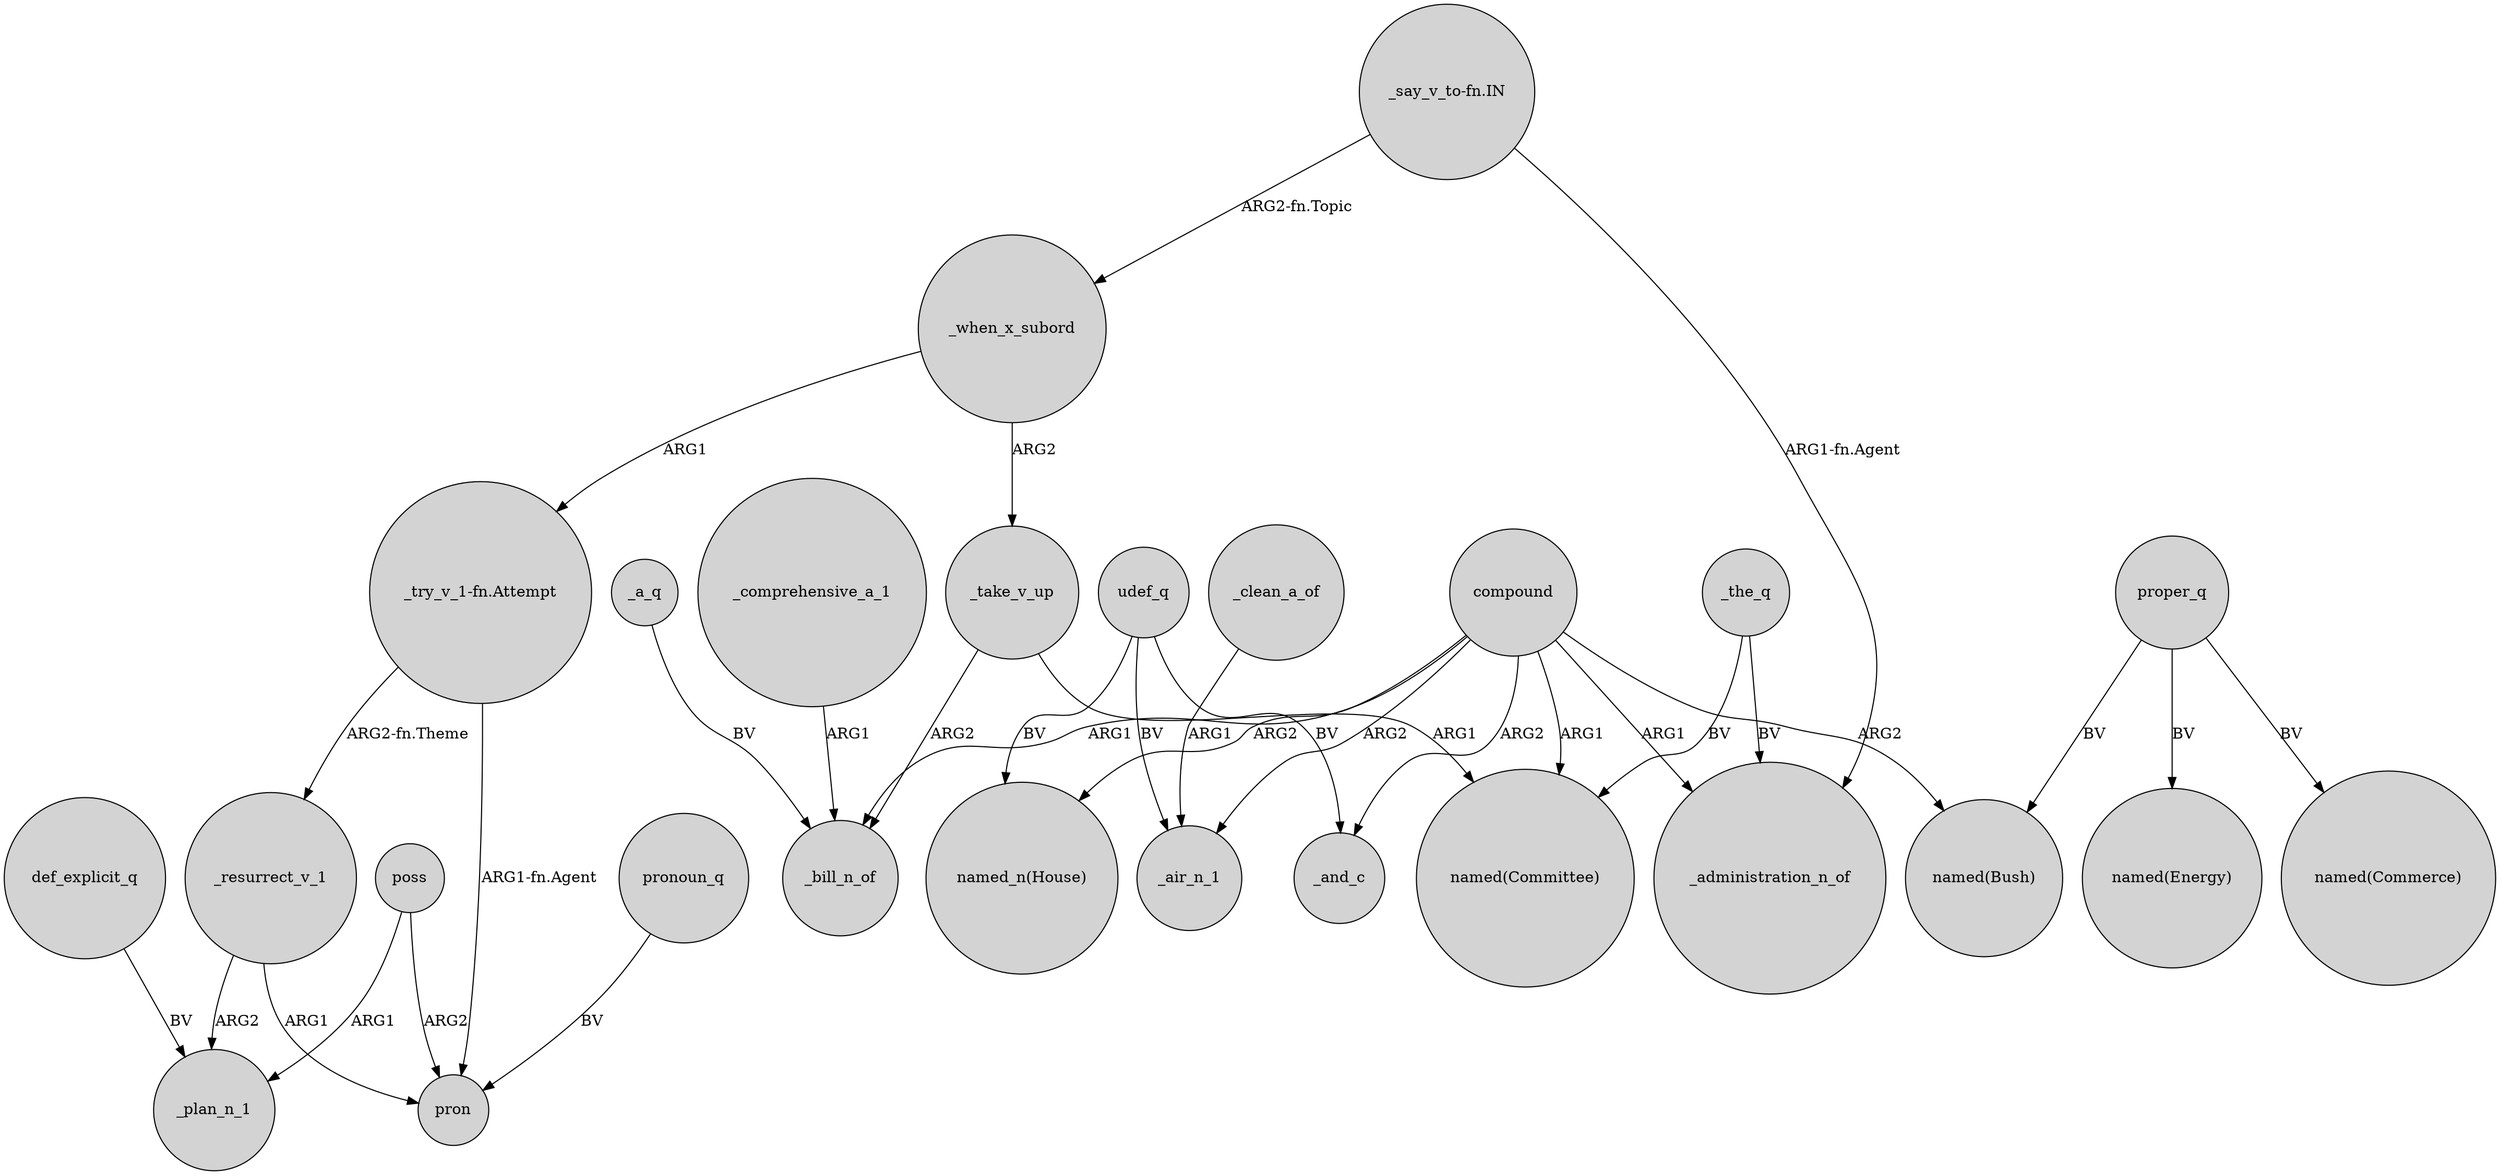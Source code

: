 digraph {
	node [shape=circle style=filled]
	poss -> _plan_n_1 [label=ARG1]
	udef_q -> "named_n(House)" [label=BV]
	udef_q -> _air_n_1 [label=BV]
	_take_v_up -> _bill_n_of [label=ARG2]
	poss -> pron [label=ARG2]
	compound -> _bill_n_of [label=ARG1]
	_a_q -> _bill_n_of [label=BV]
	compound -> "named(Bush)" [label=ARG2]
	_resurrect_v_1 -> _plan_n_1 [label=ARG2]
	_resurrect_v_1 -> pron [label=ARG1]
	def_explicit_q -> _plan_n_1 [label=BV]
	compound -> _administration_n_of [label=ARG1]
	_take_v_up -> "named(Committee)" [label=ARG1]
	proper_q -> "named(Energy)" [label=BV]
	_when_x_subord -> _take_v_up [label=ARG2]
	_when_x_subord -> "_try_v_1-fn.Attempt" [label=ARG1]
	pronoun_q -> pron [label=BV]
	compound -> _and_c [label=ARG2]
	"_say_v_to-fn.IN" -> _when_x_subord [label="ARG2-fn.Topic"]
	proper_q -> "named(Bush)" [label=BV]
	compound -> "named_n(House)" [label=ARG2]
	compound -> "named(Committee)" [label=ARG1]
	compound -> _air_n_1 [label=ARG2]
	proper_q -> "named(Commerce)" [label=BV]
	"_try_v_1-fn.Attempt" -> pron [label="ARG1-fn.Agent"]
	"_try_v_1-fn.Attempt" -> _resurrect_v_1 [label="ARG2-fn.Theme"]
	_the_q -> "named(Committee)" [label=BV]
	_the_q -> _administration_n_of [label=BV]
	udef_q -> _and_c [label=BV]
	"_say_v_to-fn.IN" -> _administration_n_of [label="ARG1-fn.Agent"]
	_comprehensive_a_1 -> _bill_n_of [label=ARG1]
	_clean_a_of -> _air_n_1 [label=ARG1]
}
